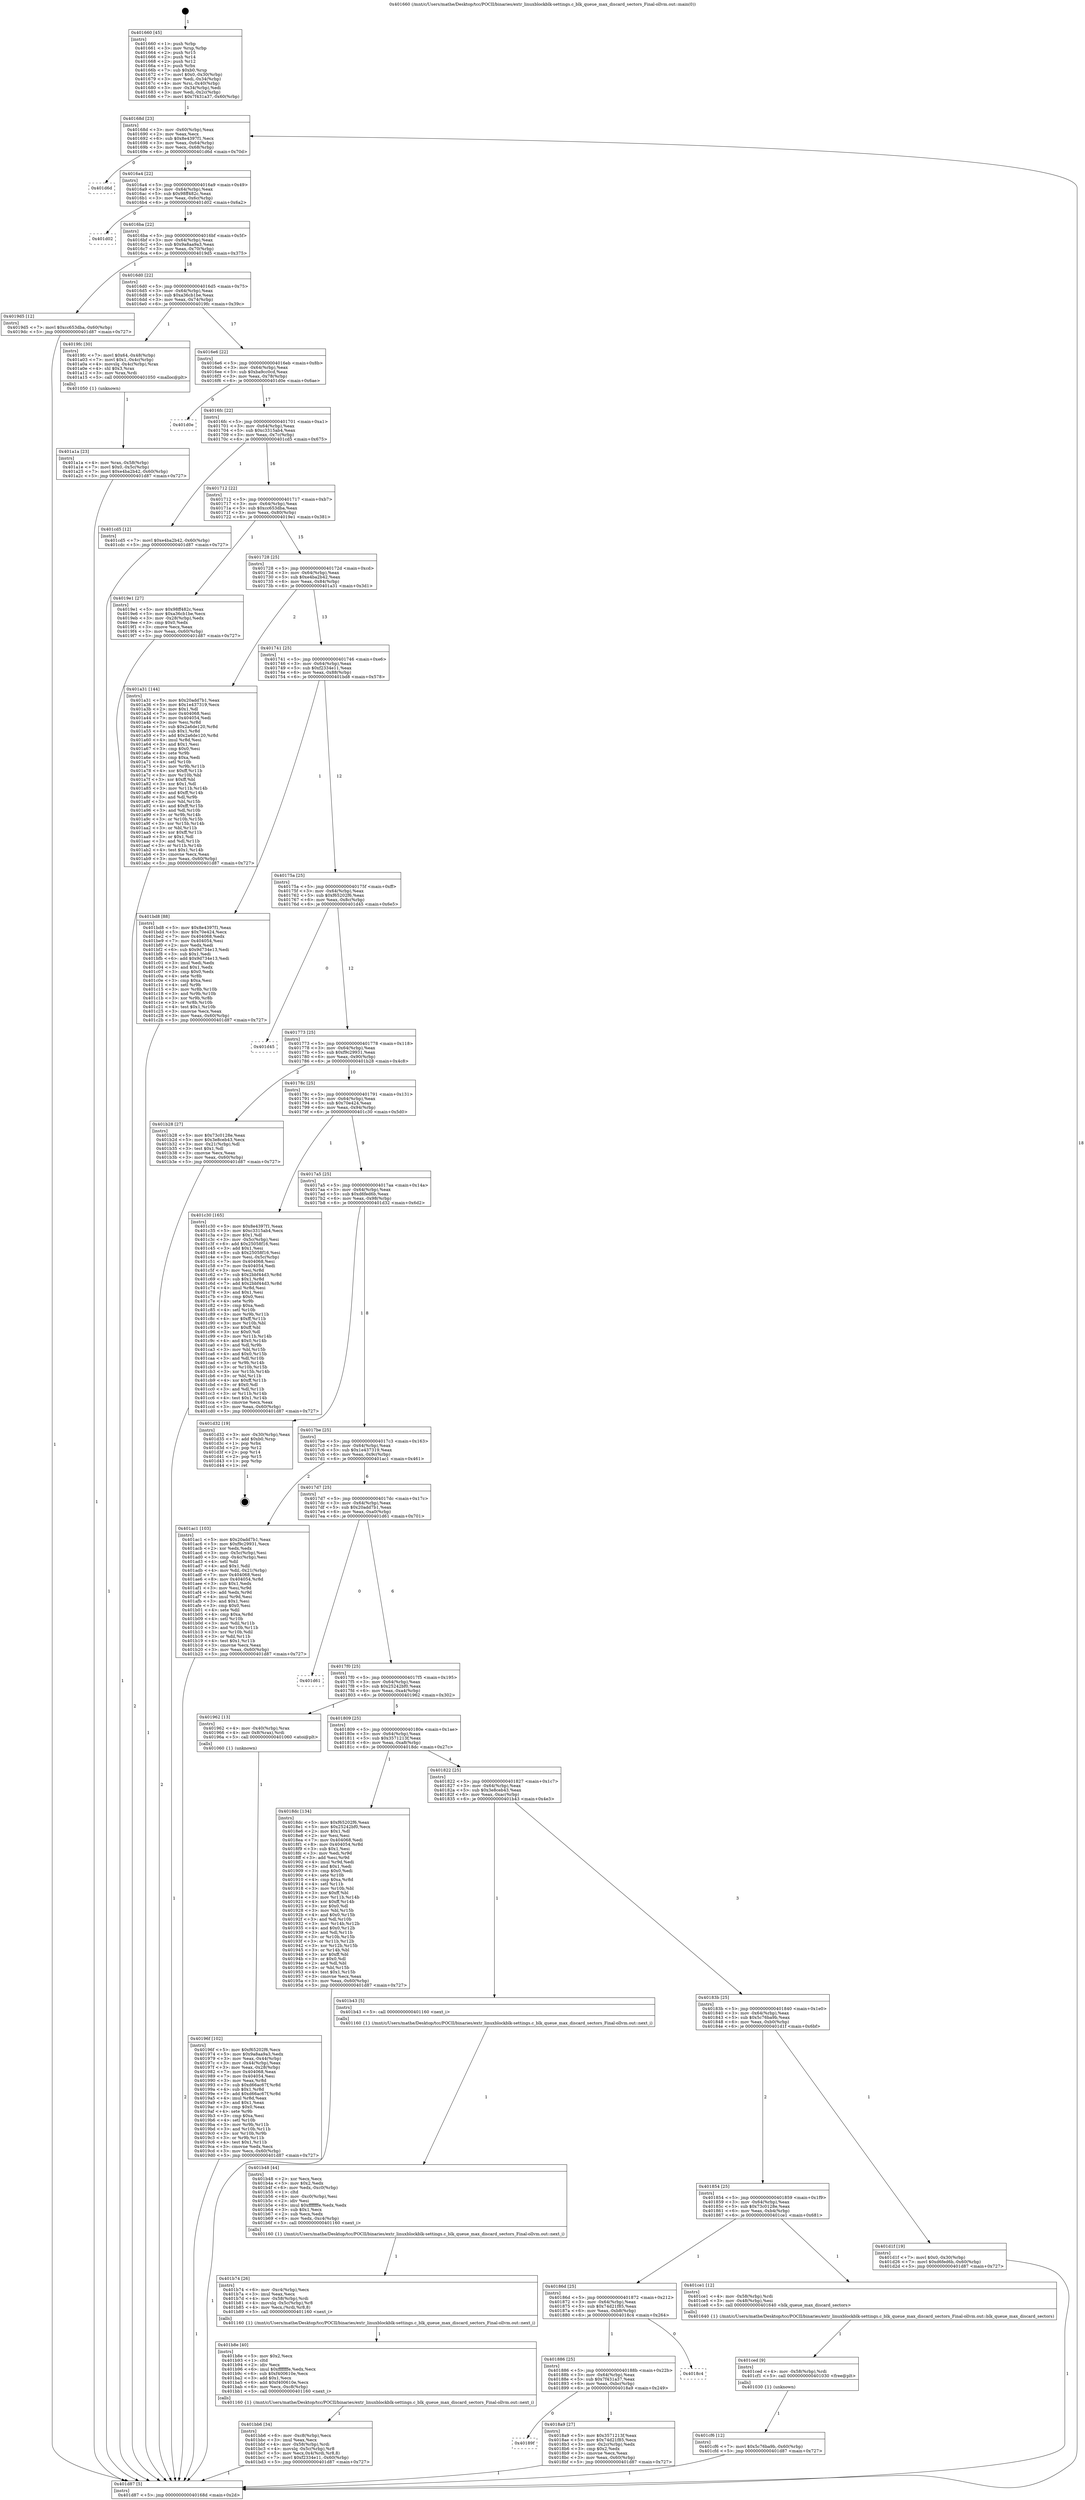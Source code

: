 digraph "0x401660" {
  label = "0x401660 (/mnt/c/Users/mathe/Desktop/tcc/POCII/binaries/extr_linuxblockblk-settings.c_blk_queue_max_discard_sectors_Final-ollvm.out::main(0))"
  labelloc = "t"
  node[shape=record]

  Entry [label="",width=0.3,height=0.3,shape=circle,fillcolor=black,style=filled]
  "0x40168d" [label="{
     0x40168d [23]\l
     | [instrs]\l
     &nbsp;&nbsp;0x40168d \<+3\>: mov -0x60(%rbp),%eax\l
     &nbsp;&nbsp;0x401690 \<+2\>: mov %eax,%ecx\l
     &nbsp;&nbsp;0x401692 \<+6\>: sub $0x8e4397f1,%ecx\l
     &nbsp;&nbsp;0x401698 \<+3\>: mov %eax,-0x64(%rbp)\l
     &nbsp;&nbsp;0x40169b \<+3\>: mov %ecx,-0x68(%rbp)\l
     &nbsp;&nbsp;0x40169e \<+6\>: je 0000000000401d6d \<main+0x70d\>\l
  }"]
  "0x401d6d" [label="{
     0x401d6d\l
  }", style=dashed]
  "0x4016a4" [label="{
     0x4016a4 [22]\l
     | [instrs]\l
     &nbsp;&nbsp;0x4016a4 \<+5\>: jmp 00000000004016a9 \<main+0x49\>\l
     &nbsp;&nbsp;0x4016a9 \<+3\>: mov -0x64(%rbp),%eax\l
     &nbsp;&nbsp;0x4016ac \<+5\>: sub $0x98ff482c,%eax\l
     &nbsp;&nbsp;0x4016b1 \<+3\>: mov %eax,-0x6c(%rbp)\l
     &nbsp;&nbsp;0x4016b4 \<+6\>: je 0000000000401d02 \<main+0x6a2\>\l
  }"]
  Exit [label="",width=0.3,height=0.3,shape=circle,fillcolor=black,style=filled,peripheries=2]
  "0x401d02" [label="{
     0x401d02\l
  }", style=dashed]
  "0x4016ba" [label="{
     0x4016ba [22]\l
     | [instrs]\l
     &nbsp;&nbsp;0x4016ba \<+5\>: jmp 00000000004016bf \<main+0x5f\>\l
     &nbsp;&nbsp;0x4016bf \<+3\>: mov -0x64(%rbp),%eax\l
     &nbsp;&nbsp;0x4016c2 \<+5\>: sub $0x9a8aa9a3,%eax\l
     &nbsp;&nbsp;0x4016c7 \<+3\>: mov %eax,-0x70(%rbp)\l
     &nbsp;&nbsp;0x4016ca \<+6\>: je 00000000004019d5 \<main+0x375\>\l
  }"]
  "0x401cf6" [label="{
     0x401cf6 [12]\l
     | [instrs]\l
     &nbsp;&nbsp;0x401cf6 \<+7\>: movl $0x5c76ba9b,-0x60(%rbp)\l
     &nbsp;&nbsp;0x401cfd \<+5\>: jmp 0000000000401d87 \<main+0x727\>\l
  }"]
  "0x4019d5" [label="{
     0x4019d5 [12]\l
     | [instrs]\l
     &nbsp;&nbsp;0x4019d5 \<+7\>: movl $0xcc653dba,-0x60(%rbp)\l
     &nbsp;&nbsp;0x4019dc \<+5\>: jmp 0000000000401d87 \<main+0x727\>\l
  }"]
  "0x4016d0" [label="{
     0x4016d0 [22]\l
     | [instrs]\l
     &nbsp;&nbsp;0x4016d0 \<+5\>: jmp 00000000004016d5 \<main+0x75\>\l
     &nbsp;&nbsp;0x4016d5 \<+3\>: mov -0x64(%rbp),%eax\l
     &nbsp;&nbsp;0x4016d8 \<+5\>: sub $0xa36cb1be,%eax\l
     &nbsp;&nbsp;0x4016dd \<+3\>: mov %eax,-0x74(%rbp)\l
     &nbsp;&nbsp;0x4016e0 \<+6\>: je 00000000004019fc \<main+0x39c\>\l
  }"]
  "0x401ced" [label="{
     0x401ced [9]\l
     | [instrs]\l
     &nbsp;&nbsp;0x401ced \<+4\>: mov -0x58(%rbp),%rdi\l
     &nbsp;&nbsp;0x401cf1 \<+5\>: call 0000000000401030 \<free@plt\>\l
     | [calls]\l
     &nbsp;&nbsp;0x401030 \{1\} (unknown)\l
  }"]
  "0x4019fc" [label="{
     0x4019fc [30]\l
     | [instrs]\l
     &nbsp;&nbsp;0x4019fc \<+7\>: movl $0x64,-0x48(%rbp)\l
     &nbsp;&nbsp;0x401a03 \<+7\>: movl $0x1,-0x4c(%rbp)\l
     &nbsp;&nbsp;0x401a0a \<+4\>: movslq -0x4c(%rbp),%rax\l
     &nbsp;&nbsp;0x401a0e \<+4\>: shl $0x3,%rax\l
     &nbsp;&nbsp;0x401a12 \<+3\>: mov %rax,%rdi\l
     &nbsp;&nbsp;0x401a15 \<+5\>: call 0000000000401050 \<malloc@plt\>\l
     | [calls]\l
     &nbsp;&nbsp;0x401050 \{1\} (unknown)\l
  }"]
  "0x4016e6" [label="{
     0x4016e6 [22]\l
     | [instrs]\l
     &nbsp;&nbsp;0x4016e6 \<+5\>: jmp 00000000004016eb \<main+0x8b\>\l
     &nbsp;&nbsp;0x4016eb \<+3\>: mov -0x64(%rbp),%eax\l
     &nbsp;&nbsp;0x4016ee \<+5\>: sub $0xba9cc0cd,%eax\l
     &nbsp;&nbsp;0x4016f3 \<+3\>: mov %eax,-0x78(%rbp)\l
     &nbsp;&nbsp;0x4016f6 \<+6\>: je 0000000000401d0e \<main+0x6ae\>\l
  }"]
  "0x401bb6" [label="{
     0x401bb6 [34]\l
     | [instrs]\l
     &nbsp;&nbsp;0x401bb6 \<+6\>: mov -0xc8(%rbp),%ecx\l
     &nbsp;&nbsp;0x401bbc \<+3\>: imul %eax,%ecx\l
     &nbsp;&nbsp;0x401bbf \<+4\>: mov -0x58(%rbp),%rdi\l
     &nbsp;&nbsp;0x401bc3 \<+4\>: movslq -0x5c(%rbp),%r8\l
     &nbsp;&nbsp;0x401bc7 \<+5\>: mov %ecx,0x4(%rdi,%r8,8)\l
     &nbsp;&nbsp;0x401bcc \<+7\>: movl $0xf2334e11,-0x60(%rbp)\l
     &nbsp;&nbsp;0x401bd3 \<+5\>: jmp 0000000000401d87 \<main+0x727\>\l
  }"]
  "0x401d0e" [label="{
     0x401d0e\l
  }", style=dashed]
  "0x4016fc" [label="{
     0x4016fc [22]\l
     | [instrs]\l
     &nbsp;&nbsp;0x4016fc \<+5\>: jmp 0000000000401701 \<main+0xa1\>\l
     &nbsp;&nbsp;0x401701 \<+3\>: mov -0x64(%rbp),%eax\l
     &nbsp;&nbsp;0x401704 \<+5\>: sub $0xc3315ab4,%eax\l
     &nbsp;&nbsp;0x401709 \<+3\>: mov %eax,-0x7c(%rbp)\l
     &nbsp;&nbsp;0x40170c \<+6\>: je 0000000000401cd5 \<main+0x675\>\l
  }"]
  "0x401b8e" [label="{
     0x401b8e [40]\l
     | [instrs]\l
     &nbsp;&nbsp;0x401b8e \<+5\>: mov $0x2,%ecx\l
     &nbsp;&nbsp;0x401b93 \<+1\>: cltd\l
     &nbsp;&nbsp;0x401b94 \<+2\>: idiv %ecx\l
     &nbsp;&nbsp;0x401b96 \<+6\>: imul $0xfffffffe,%edx,%ecx\l
     &nbsp;&nbsp;0x401b9c \<+6\>: sub $0xf400610e,%ecx\l
     &nbsp;&nbsp;0x401ba2 \<+3\>: add $0x1,%ecx\l
     &nbsp;&nbsp;0x401ba5 \<+6\>: add $0xf400610e,%ecx\l
     &nbsp;&nbsp;0x401bab \<+6\>: mov %ecx,-0xc8(%rbp)\l
     &nbsp;&nbsp;0x401bb1 \<+5\>: call 0000000000401160 \<next_i\>\l
     | [calls]\l
     &nbsp;&nbsp;0x401160 \{1\} (/mnt/c/Users/mathe/Desktop/tcc/POCII/binaries/extr_linuxblockblk-settings.c_blk_queue_max_discard_sectors_Final-ollvm.out::next_i)\l
  }"]
  "0x401cd5" [label="{
     0x401cd5 [12]\l
     | [instrs]\l
     &nbsp;&nbsp;0x401cd5 \<+7\>: movl $0xe4ba2b42,-0x60(%rbp)\l
     &nbsp;&nbsp;0x401cdc \<+5\>: jmp 0000000000401d87 \<main+0x727\>\l
  }"]
  "0x401712" [label="{
     0x401712 [22]\l
     | [instrs]\l
     &nbsp;&nbsp;0x401712 \<+5\>: jmp 0000000000401717 \<main+0xb7\>\l
     &nbsp;&nbsp;0x401717 \<+3\>: mov -0x64(%rbp),%eax\l
     &nbsp;&nbsp;0x40171a \<+5\>: sub $0xcc653dba,%eax\l
     &nbsp;&nbsp;0x40171f \<+3\>: mov %eax,-0x80(%rbp)\l
     &nbsp;&nbsp;0x401722 \<+6\>: je 00000000004019e1 \<main+0x381\>\l
  }"]
  "0x401b74" [label="{
     0x401b74 [26]\l
     | [instrs]\l
     &nbsp;&nbsp;0x401b74 \<+6\>: mov -0xc4(%rbp),%ecx\l
     &nbsp;&nbsp;0x401b7a \<+3\>: imul %eax,%ecx\l
     &nbsp;&nbsp;0x401b7d \<+4\>: mov -0x58(%rbp),%rdi\l
     &nbsp;&nbsp;0x401b81 \<+4\>: movslq -0x5c(%rbp),%r8\l
     &nbsp;&nbsp;0x401b85 \<+4\>: mov %ecx,(%rdi,%r8,8)\l
     &nbsp;&nbsp;0x401b89 \<+5\>: call 0000000000401160 \<next_i\>\l
     | [calls]\l
     &nbsp;&nbsp;0x401160 \{1\} (/mnt/c/Users/mathe/Desktop/tcc/POCII/binaries/extr_linuxblockblk-settings.c_blk_queue_max_discard_sectors_Final-ollvm.out::next_i)\l
  }"]
  "0x4019e1" [label="{
     0x4019e1 [27]\l
     | [instrs]\l
     &nbsp;&nbsp;0x4019e1 \<+5\>: mov $0x98ff482c,%eax\l
     &nbsp;&nbsp;0x4019e6 \<+5\>: mov $0xa36cb1be,%ecx\l
     &nbsp;&nbsp;0x4019eb \<+3\>: mov -0x28(%rbp),%edx\l
     &nbsp;&nbsp;0x4019ee \<+3\>: cmp $0x0,%edx\l
     &nbsp;&nbsp;0x4019f1 \<+3\>: cmove %ecx,%eax\l
     &nbsp;&nbsp;0x4019f4 \<+3\>: mov %eax,-0x60(%rbp)\l
     &nbsp;&nbsp;0x4019f7 \<+5\>: jmp 0000000000401d87 \<main+0x727\>\l
  }"]
  "0x401728" [label="{
     0x401728 [25]\l
     | [instrs]\l
     &nbsp;&nbsp;0x401728 \<+5\>: jmp 000000000040172d \<main+0xcd\>\l
     &nbsp;&nbsp;0x40172d \<+3\>: mov -0x64(%rbp),%eax\l
     &nbsp;&nbsp;0x401730 \<+5\>: sub $0xe4ba2b42,%eax\l
     &nbsp;&nbsp;0x401735 \<+6\>: mov %eax,-0x84(%rbp)\l
     &nbsp;&nbsp;0x40173b \<+6\>: je 0000000000401a31 \<main+0x3d1\>\l
  }"]
  "0x401b48" [label="{
     0x401b48 [44]\l
     | [instrs]\l
     &nbsp;&nbsp;0x401b48 \<+2\>: xor %ecx,%ecx\l
     &nbsp;&nbsp;0x401b4a \<+5\>: mov $0x2,%edx\l
     &nbsp;&nbsp;0x401b4f \<+6\>: mov %edx,-0xc0(%rbp)\l
     &nbsp;&nbsp;0x401b55 \<+1\>: cltd\l
     &nbsp;&nbsp;0x401b56 \<+6\>: mov -0xc0(%rbp),%esi\l
     &nbsp;&nbsp;0x401b5c \<+2\>: idiv %esi\l
     &nbsp;&nbsp;0x401b5e \<+6\>: imul $0xfffffffe,%edx,%edx\l
     &nbsp;&nbsp;0x401b64 \<+3\>: sub $0x1,%ecx\l
     &nbsp;&nbsp;0x401b67 \<+2\>: sub %ecx,%edx\l
     &nbsp;&nbsp;0x401b69 \<+6\>: mov %edx,-0xc4(%rbp)\l
     &nbsp;&nbsp;0x401b6f \<+5\>: call 0000000000401160 \<next_i\>\l
     | [calls]\l
     &nbsp;&nbsp;0x401160 \{1\} (/mnt/c/Users/mathe/Desktop/tcc/POCII/binaries/extr_linuxblockblk-settings.c_blk_queue_max_discard_sectors_Final-ollvm.out::next_i)\l
  }"]
  "0x401a31" [label="{
     0x401a31 [144]\l
     | [instrs]\l
     &nbsp;&nbsp;0x401a31 \<+5\>: mov $0x20add7b1,%eax\l
     &nbsp;&nbsp;0x401a36 \<+5\>: mov $0x1e437319,%ecx\l
     &nbsp;&nbsp;0x401a3b \<+2\>: mov $0x1,%dl\l
     &nbsp;&nbsp;0x401a3d \<+7\>: mov 0x404068,%esi\l
     &nbsp;&nbsp;0x401a44 \<+7\>: mov 0x404054,%edi\l
     &nbsp;&nbsp;0x401a4b \<+3\>: mov %esi,%r8d\l
     &nbsp;&nbsp;0x401a4e \<+7\>: sub $0x2a6de120,%r8d\l
     &nbsp;&nbsp;0x401a55 \<+4\>: sub $0x1,%r8d\l
     &nbsp;&nbsp;0x401a59 \<+7\>: add $0x2a6de120,%r8d\l
     &nbsp;&nbsp;0x401a60 \<+4\>: imul %r8d,%esi\l
     &nbsp;&nbsp;0x401a64 \<+3\>: and $0x1,%esi\l
     &nbsp;&nbsp;0x401a67 \<+3\>: cmp $0x0,%esi\l
     &nbsp;&nbsp;0x401a6a \<+4\>: sete %r9b\l
     &nbsp;&nbsp;0x401a6e \<+3\>: cmp $0xa,%edi\l
     &nbsp;&nbsp;0x401a71 \<+4\>: setl %r10b\l
     &nbsp;&nbsp;0x401a75 \<+3\>: mov %r9b,%r11b\l
     &nbsp;&nbsp;0x401a78 \<+4\>: xor $0xff,%r11b\l
     &nbsp;&nbsp;0x401a7c \<+3\>: mov %r10b,%bl\l
     &nbsp;&nbsp;0x401a7f \<+3\>: xor $0xff,%bl\l
     &nbsp;&nbsp;0x401a82 \<+3\>: xor $0x1,%dl\l
     &nbsp;&nbsp;0x401a85 \<+3\>: mov %r11b,%r14b\l
     &nbsp;&nbsp;0x401a88 \<+4\>: and $0xff,%r14b\l
     &nbsp;&nbsp;0x401a8c \<+3\>: and %dl,%r9b\l
     &nbsp;&nbsp;0x401a8f \<+3\>: mov %bl,%r15b\l
     &nbsp;&nbsp;0x401a92 \<+4\>: and $0xff,%r15b\l
     &nbsp;&nbsp;0x401a96 \<+3\>: and %dl,%r10b\l
     &nbsp;&nbsp;0x401a99 \<+3\>: or %r9b,%r14b\l
     &nbsp;&nbsp;0x401a9c \<+3\>: or %r10b,%r15b\l
     &nbsp;&nbsp;0x401a9f \<+3\>: xor %r15b,%r14b\l
     &nbsp;&nbsp;0x401aa2 \<+3\>: or %bl,%r11b\l
     &nbsp;&nbsp;0x401aa5 \<+4\>: xor $0xff,%r11b\l
     &nbsp;&nbsp;0x401aa9 \<+3\>: or $0x1,%dl\l
     &nbsp;&nbsp;0x401aac \<+3\>: and %dl,%r11b\l
     &nbsp;&nbsp;0x401aaf \<+3\>: or %r11b,%r14b\l
     &nbsp;&nbsp;0x401ab2 \<+4\>: test $0x1,%r14b\l
     &nbsp;&nbsp;0x401ab6 \<+3\>: cmovne %ecx,%eax\l
     &nbsp;&nbsp;0x401ab9 \<+3\>: mov %eax,-0x60(%rbp)\l
     &nbsp;&nbsp;0x401abc \<+5\>: jmp 0000000000401d87 \<main+0x727\>\l
  }"]
  "0x401741" [label="{
     0x401741 [25]\l
     | [instrs]\l
     &nbsp;&nbsp;0x401741 \<+5\>: jmp 0000000000401746 \<main+0xe6\>\l
     &nbsp;&nbsp;0x401746 \<+3\>: mov -0x64(%rbp),%eax\l
     &nbsp;&nbsp;0x401749 \<+5\>: sub $0xf2334e11,%eax\l
     &nbsp;&nbsp;0x40174e \<+6\>: mov %eax,-0x88(%rbp)\l
     &nbsp;&nbsp;0x401754 \<+6\>: je 0000000000401bd8 \<main+0x578\>\l
  }"]
  "0x401a1a" [label="{
     0x401a1a [23]\l
     | [instrs]\l
     &nbsp;&nbsp;0x401a1a \<+4\>: mov %rax,-0x58(%rbp)\l
     &nbsp;&nbsp;0x401a1e \<+7\>: movl $0x0,-0x5c(%rbp)\l
     &nbsp;&nbsp;0x401a25 \<+7\>: movl $0xe4ba2b42,-0x60(%rbp)\l
     &nbsp;&nbsp;0x401a2c \<+5\>: jmp 0000000000401d87 \<main+0x727\>\l
  }"]
  "0x401bd8" [label="{
     0x401bd8 [88]\l
     | [instrs]\l
     &nbsp;&nbsp;0x401bd8 \<+5\>: mov $0x8e4397f1,%eax\l
     &nbsp;&nbsp;0x401bdd \<+5\>: mov $0x70e424,%ecx\l
     &nbsp;&nbsp;0x401be2 \<+7\>: mov 0x404068,%edx\l
     &nbsp;&nbsp;0x401be9 \<+7\>: mov 0x404054,%esi\l
     &nbsp;&nbsp;0x401bf0 \<+2\>: mov %edx,%edi\l
     &nbsp;&nbsp;0x401bf2 \<+6\>: sub $0x9d734e13,%edi\l
     &nbsp;&nbsp;0x401bf8 \<+3\>: sub $0x1,%edi\l
     &nbsp;&nbsp;0x401bfb \<+6\>: add $0x9d734e13,%edi\l
     &nbsp;&nbsp;0x401c01 \<+3\>: imul %edi,%edx\l
     &nbsp;&nbsp;0x401c04 \<+3\>: and $0x1,%edx\l
     &nbsp;&nbsp;0x401c07 \<+3\>: cmp $0x0,%edx\l
     &nbsp;&nbsp;0x401c0a \<+4\>: sete %r8b\l
     &nbsp;&nbsp;0x401c0e \<+3\>: cmp $0xa,%esi\l
     &nbsp;&nbsp;0x401c11 \<+4\>: setl %r9b\l
     &nbsp;&nbsp;0x401c15 \<+3\>: mov %r8b,%r10b\l
     &nbsp;&nbsp;0x401c18 \<+3\>: and %r9b,%r10b\l
     &nbsp;&nbsp;0x401c1b \<+3\>: xor %r9b,%r8b\l
     &nbsp;&nbsp;0x401c1e \<+3\>: or %r8b,%r10b\l
     &nbsp;&nbsp;0x401c21 \<+4\>: test $0x1,%r10b\l
     &nbsp;&nbsp;0x401c25 \<+3\>: cmovne %ecx,%eax\l
     &nbsp;&nbsp;0x401c28 \<+3\>: mov %eax,-0x60(%rbp)\l
     &nbsp;&nbsp;0x401c2b \<+5\>: jmp 0000000000401d87 \<main+0x727\>\l
  }"]
  "0x40175a" [label="{
     0x40175a [25]\l
     | [instrs]\l
     &nbsp;&nbsp;0x40175a \<+5\>: jmp 000000000040175f \<main+0xff\>\l
     &nbsp;&nbsp;0x40175f \<+3\>: mov -0x64(%rbp),%eax\l
     &nbsp;&nbsp;0x401762 \<+5\>: sub $0xf65202f6,%eax\l
     &nbsp;&nbsp;0x401767 \<+6\>: mov %eax,-0x8c(%rbp)\l
     &nbsp;&nbsp;0x40176d \<+6\>: je 0000000000401d45 \<main+0x6e5\>\l
  }"]
  "0x40196f" [label="{
     0x40196f [102]\l
     | [instrs]\l
     &nbsp;&nbsp;0x40196f \<+5\>: mov $0xf65202f6,%ecx\l
     &nbsp;&nbsp;0x401974 \<+5\>: mov $0x9a8aa9a3,%edx\l
     &nbsp;&nbsp;0x401979 \<+3\>: mov %eax,-0x44(%rbp)\l
     &nbsp;&nbsp;0x40197c \<+3\>: mov -0x44(%rbp),%eax\l
     &nbsp;&nbsp;0x40197f \<+3\>: mov %eax,-0x28(%rbp)\l
     &nbsp;&nbsp;0x401982 \<+7\>: mov 0x404068,%eax\l
     &nbsp;&nbsp;0x401989 \<+7\>: mov 0x404054,%esi\l
     &nbsp;&nbsp;0x401990 \<+3\>: mov %eax,%r8d\l
     &nbsp;&nbsp;0x401993 \<+7\>: sub $0xd66ac67f,%r8d\l
     &nbsp;&nbsp;0x40199a \<+4\>: sub $0x1,%r8d\l
     &nbsp;&nbsp;0x40199e \<+7\>: add $0xd66ac67f,%r8d\l
     &nbsp;&nbsp;0x4019a5 \<+4\>: imul %r8d,%eax\l
     &nbsp;&nbsp;0x4019a9 \<+3\>: and $0x1,%eax\l
     &nbsp;&nbsp;0x4019ac \<+3\>: cmp $0x0,%eax\l
     &nbsp;&nbsp;0x4019af \<+4\>: sete %r9b\l
     &nbsp;&nbsp;0x4019b3 \<+3\>: cmp $0xa,%esi\l
     &nbsp;&nbsp;0x4019b6 \<+4\>: setl %r10b\l
     &nbsp;&nbsp;0x4019ba \<+3\>: mov %r9b,%r11b\l
     &nbsp;&nbsp;0x4019bd \<+3\>: and %r10b,%r11b\l
     &nbsp;&nbsp;0x4019c0 \<+3\>: xor %r10b,%r9b\l
     &nbsp;&nbsp;0x4019c3 \<+3\>: or %r9b,%r11b\l
     &nbsp;&nbsp;0x4019c6 \<+4\>: test $0x1,%r11b\l
     &nbsp;&nbsp;0x4019ca \<+3\>: cmovne %edx,%ecx\l
     &nbsp;&nbsp;0x4019cd \<+3\>: mov %ecx,-0x60(%rbp)\l
     &nbsp;&nbsp;0x4019d0 \<+5\>: jmp 0000000000401d87 \<main+0x727\>\l
  }"]
  "0x401d45" [label="{
     0x401d45\l
  }", style=dashed]
  "0x401773" [label="{
     0x401773 [25]\l
     | [instrs]\l
     &nbsp;&nbsp;0x401773 \<+5\>: jmp 0000000000401778 \<main+0x118\>\l
     &nbsp;&nbsp;0x401778 \<+3\>: mov -0x64(%rbp),%eax\l
     &nbsp;&nbsp;0x40177b \<+5\>: sub $0xf9c29931,%eax\l
     &nbsp;&nbsp;0x401780 \<+6\>: mov %eax,-0x90(%rbp)\l
     &nbsp;&nbsp;0x401786 \<+6\>: je 0000000000401b28 \<main+0x4c8\>\l
  }"]
  "0x401660" [label="{
     0x401660 [45]\l
     | [instrs]\l
     &nbsp;&nbsp;0x401660 \<+1\>: push %rbp\l
     &nbsp;&nbsp;0x401661 \<+3\>: mov %rsp,%rbp\l
     &nbsp;&nbsp;0x401664 \<+2\>: push %r15\l
     &nbsp;&nbsp;0x401666 \<+2\>: push %r14\l
     &nbsp;&nbsp;0x401668 \<+2\>: push %r12\l
     &nbsp;&nbsp;0x40166a \<+1\>: push %rbx\l
     &nbsp;&nbsp;0x40166b \<+7\>: sub $0xb0,%rsp\l
     &nbsp;&nbsp;0x401672 \<+7\>: movl $0x0,-0x30(%rbp)\l
     &nbsp;&nbsp;0x401679 \<+3\>: mov %edi,-0x34(%rbp)\l
     &nbsp;&nbsp;0x40167c \<+4\>: mov %rsi,-0x40(%rbp)\l
     &nbsp;&nbsp;0x401680 \<+3\>: mov -0x34(%rbp),%edi\l
     &nbsp;&nbsp;0x401683 \<+3\>: mov %edi,-0x2c(%rbp)\l
     &nbsp;&nbsp;0x401686 \<+7\>: movl $0x7f431a37,-0x60(%rbp)\l
  }"]
  "0x401b28" [label="{
     0x401b28 [27]\l
     | [instrs]\l
     &nbsp;&nbsp;0x401b28 \<+5\>: mov $0x73c0128e,%eax\l
     &nbsp;&nbsp;0x401b2d \<+5\>: mov $0x3e8ceb43,%ecx\l
     &nbsp;&nbsp;0x401b32 \<+3\>: mov -0x21(%rbp),%dl\l
     &nbsp;&nbsp;0x401b35 \<+3\>: test $0x1,%dl\l
     &nbsp;&nbsp;0x401b38 \<+3\>: cmovne %ecx,%eax\l
     &nbsp;&nbsp;0x401b3b \<+3\>: mov %eax,-0x60(%rbp)\l
     &nbsp;&nbsp;0x401b3e \<+5\>: jmp 0000000000401d87 \<main+0x727\>\l
  }"]
  "0x40178c" [label="{
     0x40178c [25]\l
     | [instrs]\l
     &nbsp;&nbsp;0x40178c \<+5\>: jmp 0000000000401791 \<main+0x131\>\l
     &nbsp;&nbsp;0x401791 \<+3\>: mov -0x64(%rbp),%eax\l
     &nbsp;&nbsp;0x401794 \<+5\>: sub $0x70e424,%eax\l
     &nbsp;&nbsp;0x401799 \<+6\>: mov %eax,-0x94(%rbp)\l
     &nbsp;&nbsp;0x40179f \<+6\>: je 0000000000401c30 \<main+0x5d0\>\l
  }"]
  "0x401d87" [label="{
     0x401d87 [5]\l
     | [instrs]\l
     &nbsp;&nbsp;0x401d87 \<+5\>: jmp 000000000040168d \<main+0x2d\>\l
  }"]
  "0x401c30" [label="{
     0x401c30 [165]\l
     | [instrs]\l
     &nbsp;&nbsp;0x401c30 \<+5\>: mov $0x8e4397f1,%eax\l
     &nbsp;&nbsp;0x401c35 \<+5\>: mov $0xc3315ab4,%ecx\l
     &nbsp;&nbsp;0x401c3a \<+2\>: mov $0x1,%dl\l
     &nbsp;&nbsp;0x401c3c \<+3\>: mov -0x5c(%rbp),%esi\l
     &nbsp;&nbsp;0x401c3f \<+6\>: add $0x25058f16,%esi\l
     &nbsp;&nbsp;0x401c45 \<+3\>: add $0x1,%esi\l
     &nbsp;&nbsp;0x401c48 \<+6\>: sub $0x25058f16,%esi\l
     &nbsp;&nbsp;0x401c4e \<+3\>: mov %esi,-0x5c(%rbp)\l
     &nbsp;&nbsp;0x401c51 \<+7\>: mov 0x404068,%esi\l
     &nbsp;&nbsp;0x401c58 \<+7\>: mov 0x404054,%edi\l
     &nbsp;&nbsp;0x401c5f \<+3\>: mov %esi,%r8d\l
     &nbsp;&nbsp;0x401c62 \<+7\>: sub $0x2bbf44d3,%r8d\l
     &nbsp;&nbsp;0x401c69 \<+4\>: sub $0x1,%r8d\l
     &nbsp;&nbsp;0x401c6d \<+7\>: add $0x2bbf44d3,%r8d\l
     &nbsp;&nbsp;0x401c74 \<+4\>: imul %r8d,%esi\l
     &nbsp;&nbsp;0x401c78 \<+3\>: and $0x1,%esi\l
     &nbsp;&nbsp;0x401c7b \<+3\>: cmp $0x0,%esi\l
     &nbsp;&nbsp;0x401c7e \<+4\>: sete %r9b\l
     &nbsp;&nbsp;0x401c82 \<+3\>: cmp $0xa,%edi\l
     &nbsp;&nbsp;0x401c85 \<+4\>: setl %r10b\l
     &nbsp;&nbsp;0x401c89 \<+3\>: mov %r9b,%r11b\l
     &nbsp;&nbsp;0x401c8c \<+4\>: xor $0xff,%r11b\l
     &nbsp;&nbsp;0x401c90 \<+3\>: mov %r10b,%bl\l
     &nbsp;&nbsp;0x401c93 \<+3\>: xor $0xff,%bl\l
     &nbsp;&nbsp;0x401c96 \<+3\>: xor $0x0,%dl\l
     &nbsp;&nbsp;0x401c99 \<+3\>: mov %r11b,%r14b\l
     &nbsp;&nbsp;0x401c9c \<+4\>: and $0x0,%r14b\l
     &nbsp;&nbsp;0x401ca0 \<+3\>: and %dl,%r9b\l
     &nbsp;&nbsp;0x401ca3 \<+3\>: mov %bl,%r15b\l
     &nbsp;&nbsp;0x401ca6 \<+4\>: and $0x0,%r15b\l
     &nbsp;&nbsp;0x401caa \<+3\>: and %dl,%r10b\l
     &nbsp;&nbsp;0x401cad \<+3\>: or %r9b,%r14b\l
     &nbsp;&nbsp;0x401cb0 \<+3\>: or %r10b,%r15b\l
     &nbsp;&nbsp;0x401cb3 \<+3\>: xor %r15b,%r14b\l
     &nbsp;&nbsp;0x401cb6 \<+3\>: or %bl,%r11b\l
     &nbsp;&nbsp;0x401cb9 \<+4\>: xor $0xff,%r11b\l
     &nbsp;&nbsp;0x401cbd \<+3\>: or $0x0,%dl\l
     &nbsp;&nbsp;0x401cc0 \<+3\>: and %dl,%r11b\l
     &nbsp;&nbsp;0x401cc3 \<+3\>: or %r11b,%r14b\l
     &nbsp;&nbsp;0x401cc6 \<+4\>: test $0x1,%r14b\l
     &nbsp;&nbsp;0x401cca \<+3\>: cmovne %ecx,%eax\l
     &nbsp;&nbsp;0x401ccd \<+3\>: mov %eax,-0x60(%rbp)\l
     &nbsp;&nbsp;0x401cd0 \<+5\>: jmp 0000000000401d87 \<main+0x727\>\l
  }"]
  "0x4017a5" [label="{
     0x4017a5 [25]\l
     | [instrs]\l
     &nbsp;&nbsp;0x4017a5 \<+5\>: jmp 00000000004017aa \<main+0x14a\>\l
     &nbsp;&nbsp;0x4017aa \<+3\>: mov -0x64(%rbp),%eax\l
     &nbsp;&nbsp;0x4017ad \<+5\>: sub $0xd6fed6b,%eax\l
     &nbsp;&nbsp;0x4017b2 \<+6\>: mov %eax,-0x98(%rbp)\l
     &nbsp;&nbsp;0x4017b8 \<+6\>: je 0000000000401d32 \<main+0x6d2\>\l
  }"]
  "0x40189f" [label="{
     0x40189f\l
  }", style=dashed]
  "0x401d32" [label="{
     0x401d32 [19]\l
     | [instrs]\l
     &nbsp;&nbsp;0x401d32 \<+3\>: mov -0x30(%rbp),%eax\l
     &nbsp;&nbsp;0x401d35 \<+7\>: add $0xb0,%rsp\l
     &nbsp;&nbsp;0x401d3c \<+1\>: pop %rbx\l
     &nbsp;&nbsp;0x401d3d \<+2\>: pop %r12\l
     &nbsp;&nbsp;0x401d3f \<+2\>: pop %r14\l
     &nbsp;&nbsp;0x401d41 \<+2\>: pop %r15\l
     &nbsp;&nbsp;0x401d43 \<+1\>: pop %rbp\l
     &nbsp;&nbsp;0x401d44 \<+1\>: ret\l
  }"]
  "0x4017be" [label="{
     0x4017be [25]\l
     | [instrs]\l
     &nbsp;&nbsp;0x4017be \<+5\>: jmp 00000000004017c3 \<main+0x163\>\l
     &nbsp;&nbsp;0x4017c3 \<+3\>: mov -0x64(%rbp),%eax\l
     &nbsp;&nbsp;0x4017c6 \<+5\>: sub $0x1e437319,%eax\l
     &nbsp;&nbsp;0x4017cb \<+6\>: mov %eax,-0x9c(%rbp)\l
     &nbsp;&nbsp;0x4017d1 \<+6\>: je 0000000000401ac1 \<main+0x461\>\l
  }"]
  "0x4018a9" [label="{
     0x4018a9 [27]\l
     | [instrs]\l
     &nbsp;&nbsp;0x4018a9 \<+5\>: mov $0x3571213f,%eax\l
     &nbsp;&nbsp;0x4018ae \<+5\>: mov $0x74d21f85,%ecx\l
     &nbsp;&nbsp;0x4018b3 \<+3\>: mov -0x2c(%rbp),%edx\l
     &nbsp;&nbsp;0x4018b6 \<+3\>: cmp $0x2,%edx\l
     &nbsp;&nbsp;0x4018b9 \<+3\>: cmovne %ecx,%eax\l
     &nbsp;&nbsp;0x4018bc \<+3\>: mov %eax,-0x60(%rbp)\l
     &nbsp;&nbsp;0x4018bf \<+5\>: jmp 0000000000401d87 \<main+0x727\>\l
  }"]
  "0x401ac1" [label="{
     0x401ac1 [103]\l
     | [instrs]\l
     &nbsp;&nbsp;0x401ac1 \<+5\>: mov $0x20add7b1,%eax\l
     &nbsp;&nbsp;0x401ac6 \<+5\>: mov $0xf9c29931,%ecx\l
     &nbsp;&nbsp;0x401acb \<+2\>: xor %edx,%edx\l
     &nbsp;&nbsp;0x401acd \<+3\>: mov -0x5c(%rbp),%esi\l
     &nbsp;&nbsp;0x401ad0 \<+3\>: cmp -0x4c(%rbp),%esi\l
     &nbsp;&nbsp;0x401ad3 \<+4\>: setl %dil\l
     &nbsp;&nbsp;0x401ad7 \<+4\>: and $0x1,%dil\l
     &nbsp;&nbsp;0x401adb \<+4\>: mov %dil,-0x21(%rbp)\l
     &nbsp;&nbsp;0x401adf \<+7\>: mov 0x404068,%esi\l
     &nbsp;&nbsp;0x401ae6 \<+8\>: mov 0x404054,%r8d\l
     &nbsp;&nbsp;0x401aee \<+3\>: sub $0x1,%edx\l
     &nbsp;&nbsp;0x401af1 \<+3\>: mov %esi,%r9d\l
     &nbsp;&nbsp;0x401af4 \<+3\>: add %edx,%r9d\l
     &nbsp;&nbsp;0x401af7 \<+4\>: imul %r9d,%esi\l
     &nbsp;&nbsp;0x401afb \<+3\>: and $0x1,%esi\l
     &nbsp;&nbsp;0x401afe \<+3\>: cmp $0x0,%esi\l
     &nbsp;&nbsp;0x401b01 \<+4\>: sete %dil\l
     &nbsp;&nbsp;0x401b05 \<+4\>: cmp $0xa,%r8d\l
     &nbsp;&nbsp;0x401b09 \<+4\>: setl %r10b\l
     &nbsp;&nbsp;0x401b0d \<+3\>: mov %dil,%r11b\l
     &nbsp;&nbsp;0x401b10 \<+3\>: and %r10b,%r11b\l
     &nbsp;&nbsp;0x401b13 \<+3\>: xor %r10b,%dil\l
     &nbsp;&nbsp;0x401b16 \<+3\>: or %dil,%r11b\l
     &nbsp;&nbsp;0x401b19 \<+4\>: test $0x1,%r11b\l
     &nbsp;&nbsp;0x401b1d \<+3\>: cmovne %ecx,%eax\l
     &nbsp;&nbsp;0x401b20 \<+3\>: mov %eax,-0x60(%rbp)\l
     &nbsp;&nbsp;0x401b23 \<+5\>: jmp 0000000000401d87 \<main+0x727\>\l
  }"]
  "0x4017d7" [label="{
     0x4017d7 [25]\l
     | [instrs]\l
     &nbsp;&nbsp;0x4017d7 \<+5\>: jmp 00000000004017dc \<main+0x17c\>\l
     &nbsp;&nbsp;0x4017dc \<+3\>: mov -0x64(%rbp),%eax\l
     &nbsp;&nbsp;0x4017df \<+5\>: sub $0x20add7b1,%eax\l
     &nbsp;&nbsp;0x4017e4 \<+6\>: mov %eax,-0xa0(%rbp)\l
     &nbsp;&nbsp;0x4017ea \<+6\>: je 0000000000401d61 \<main+0x701\>\l
  }"]
  "0x401886" [label="{
     0x401886 [25]\l
     | [instrs]\l
     &nbsp;&nbsp;0x401886 \<+5\>: jmp 000000000040188b \<main+0x22b\>\l
     &nbsp;&nbsp;0x40188b \<+3\>: mov -0x64(%rbp),%eax\l
     &nbsp;&nbsp;0x40188e \<+5\>: sub $0x7f431a37,%eax\l
     &nbsp;&nbsp;0x401893 \<+6\>: mov %eax,-0xbc(%rbp)\l
     &nbsp;&nbsp;0x401899 \<+6\>: je 00000000004018a9 \<main+0x249\>\l
  }"]
  "0x401d61" [label="{
     0x401d61\l
  }", style=dashed]
  "0x4017f0" [label="{
     0x4017f0 [25]\l
     | [instrs]\l
     &nbsp;&nbsp;0x4017f0 \<+5\>: jmp 00000000004017f5 \<main+0x195\>\l
     &nbsp;&nbsp;0x4017f5 \<+3\>: mov -0x64(%rbp),%eax\l
     &nbsp;&nbsp;0x4017f8 \<+5\>: sub $0x25242bf0,%eax\l
     &nbsp;&nbsp;0x4017fd \<+6\>: mov %eax,-0xa4(%rbp)\l
     &nbsp;&nbsp;0x401803 \<+6\>: je 0000000000401962 \<main+0x302\>\l
  }"]
  "0x4018c4" [label="{
     0x4018c4\l
  }", style=dashed]
  "0x401962" [label="{
     0x401962 [13]\l
     | [instrs]\l
     &nbsp;&nbsp;0x401962 \<+4\>: mov -0x40(%rbp),%rax\l
     &nbsp;&nbsp;0x401966 \<+4\>: mov 0x8(%rax),%rdi\l
     &nbsp;&nbsp;0x40196a \<+5\>: call 0000000000401060 \<atoi@plt\>\l
     | [calls]\l
     &nbsp;&nbsp;0x401060 \{1\} (unknown)\l
  }"]
  "0x401809" [label="{
     0x401809 [25]\l
     | [instrs]\l
     &nbsp;&nbsp;0x401809 \<+5\>: jmp 000000000040180e \<main+0x1ae\>\l
     &nbsp;&nbsp;0x40180e \<+3\>: mov -0x64(%rbp),%eax\l
     &nbsp;&nbsp;0x401811 \<+5\>: sub $0x3571213f,%eax\l
     &nbsp;&nbsp;0x401816 \<+6\>: mov %eax,-0xa8(%rbp)\l
     &nbsp;&nbsp;0x40181c \<+6\>: je 00000000004018dc \<main+0x27c\>\l
  }"]
  "0x40186d" [label="{
     0x40186d [25]\l
     | [instrs]\l
     &nbsp;&nbsp;0x40186d \<+5\>: jmp 0000000000401872 \<main+0x212\>\l
     &nbsp;&nbsp;0x401872 \<+3\>: mov -0x64(%rbp),%eax\l
     &nbsp;&nbsp;0x401875 \<+5\>: sub $0x74d21f85,%eax\l
     &nbsp;&nbsp;0x40187a \<+6\>: mov %eax,-0xb8(%rbp)\l
     &nbsp;&nbsp;0x401880 \<+6\>: je 00000000004018c4 \<main+0x264\>\l
  }"]
  "0x4018dc" [label="{
     0x4018dc [134]\l
     | [instrs]\l
     &nbsp;&nbsp;0x4018dc \<+5\>: mov $0xf65202f6,%eax\l
     &nbsp;&nbsp;0x4018e1 \<+5\>: mov $0x25242bf0,%ecx\l
     &nbsp;&nbsp;0x4018e6 \<+2\>: mov $0x1,%dl\l
     &nbsp;&nbsp;0x4018e8 \<+2\>: xor %esi,%esi\l
     &nbsp;&nbsp;0x4018ea \<+7\>: mov 0x404068,%edi\l
     &nbsp;&nbsp;0x4018f1 \<+8\>: mov 0x404054,%r8d\l
     &nbsp;&nbsp;0x4018f9 \<+3\>: sub $0x1,%esi\l
     &nbsp;&nbsp;0x4018fc \<+3\>: mov %edi,%r9d\l
     &nbsp;&nbsp;0x4018ff \<+3\>: add %esi,%r9d\l
     &nbsp;&nbsp;0x401902 \<+4\>: imul %r9d,%edi\l
     &nbsp;&nbsp;0x401906 \<+3\>: and $0x1,%edi\l
     &nbsp;&nbsp;0x401909 \<+3\>: cmp $0x0,%edi\l
     &nbsp;&nbsp;0x40190c \<+4\>: sete %r10b\l
     &nbsp;&nbsp;0x401910 \<+4\>: cmp $0xa,%r8d\l
     &nbsp;&nbsp;0x401914 \<+4\>: setl %r11b\l
     &nbsp;&nbsp;0x401918 \<+3\>: mov %r10b,%bl\l
     &nbsp;&nbsp;0x40191b \<+3\>: xor $0xff,%bl\l
     &nbsp;&nbsp;0x40191e \<+3\>: mov %r11b,%r14b\l
     &nbsp;&nbsp;0x401921 \<+4\>: xor $0xff,%r14b\l
     &nbsp;&nbsp;0x401925 \<+3\>: xor $0x0,%dl\l
     &nbsp;&nbsp;0x401928 \<+3\>: mov %bl,%r15b\l
     &nbsp;&nbsp;0x40192b \<+4\>: and $0x0,%r15b\l
     &nbsp;&nbsp;0x40192f \<+3\>: and %dl,%r10b\l
     &nbsp;&nbsp;0x401932 \<+3\>: mov %r14b,%r12b\l
     &nbsp;&nbsp;0x401935 \<+4\>: and $0x0,%r12b\l
     &nbsp;&nbsp;0x401939 \<+3\>: and %dl,%r11b\l
     &nbsp;&nbsp;0x40193c \<+3\>: or %r10b,%r15b\l
     &nbsp;&nbsp;0x40193f \<+3\>: or %r11b,%r12b\l
     &nbsp;&nbsp;0x401942 \<+3\>: xor %r12b,%r15b\l
     &nbsp;&nbsp;0x401945 \<+3\>: or %r14b,%bl\l
     &nbsp;&nbsp;0x401948 \<+3\>: xor $0xff,%bl\l
     &nbsp;&nbsp;0x40194b \<+3\>: or $0x0,%dl\l
     &nbsp;&nbsp;0x40194e \<+2\>: and %dl,%bl\l
     &nbsp;&nbsp;0x401950 \<+3\>: or %bl,%r15b\l
     &nbsp;&nbsp;0x401953 \<+4\>: test $0x1,%r15b\l
     &nbsp;&nbsp;0x401957 \<+3\>: cmovne %ecx,%eax\l
     &nbsp;&nbsp;0x40195a \<+3\>: mov %eax,-0x60(%rbp)\l
     &nbsp;&nbsp;0x40195d \<+5\>: jmp 0000000000401d87 \<main+0x727\>\l
  }"]
  "0x401822" [label="{
     0x401822 [25]\l
     | [instrs]\l
     &nbsp;&nbsp;0x401822 \<+5\>: jmp 0000000000401827 \<main+0x1c7\>\l
     &nbsp;&nbsp;0x401827 \<+3\>: mov -0x64(%rbp),%eax\l
     &nbsp;&nbsp;0x40182a \<+5\>: sub $0x3e8ceb43,%eax\l
     &nbsp;&nbsp;0x40182f \<+6\>: mov %eax,-0xac(%rbp)\l
     &nbsp;&nbsp;0x401835 \<+6\>: je 0000000000401b43 \<main+0x4e3\>\l
  }"]
  "0x401ce1" [label="{
     0x401ce1 [12]\l
     | [instrs]\l
     &nbsp;&nbsp;0x401ce1 \<+4\>: mov -0x58(%rbp),%rdi\l
     &nbsp;&nbsp;0x401ce5 \<+3\>: mov -0x48(%rbp),%esi\l
     &nbsp;&nbsp;0x401ce8 \<+5\>: call 0000000000401640 \<blk_queue_max_discard_sectors\>\l
     | [calls]\l
     &nbsp;&nbsp;0x401640 \{1\} (/mnt/c/Users/mathe/Desktop/tcc/POCII/binaries/extr_linuxblockblk-settings.c_blk_queue_max_discard_sectors_Final-ollvm.out::blk_queue_max_discard_sectors)\l
  }"]
  "0x401b43" [label="{
     0x401b43 [5]\l
     | [instrs]\l
     &nbsp;&nbsp;0x401b43 \<+5\>: call 0000000000401160 \<next_i\>\l
     | [calls]\l
     &nbsp;&nbsp;0x401160 \{1\} (/mnt/c/Users/mathe/Desktop/tcc/POCII/binaries/extr_linuxblockblk-settings.c_blk_queue_max_discard_sectors_Final-ollvm.out::next_i)\l
  }"]
  "0x40183b" [label="{
     0x40183b [25]\l
     | [instrs]\l
     &nbsp;&nbsp;0x40183b \<+5\>: jmp 0000000000401840 \<main+0x1e0\>\l
     &nbsp;&nbsp;0x401840 \<+3\>: mov -0x64(%rbp),%eax\l
     &nbsp;&nbsp;0x401843 \<+5\>: sub $0x5c76ba9b,%eax\l
     &nbsp;&nbsp;0x401848 \<+6\>: mov %eax,-0xb0(%rbp)\l
     &nbsp;&nbsp;0x40184e \<+6\>: je 0000000000401d1f \<main+0x6bf\>\l
  }"]
  "0x401854" [label="{
     0x401854 [25]\l
     | [instrs]\l
     &nbsp;&nbsp;0x401854 \<+5\>: jmp 0000000000401859 \<main+0x1f9\>\l
     &nbsp;&nbsp;0x401859 \<+3\>: mov -0x64(%rbp),%eax\l
     &nbsp;&nbsp;0x40185c \<+5\>: sub $0x73c0128e,%eax\l
     &nbsp;&nbsp;0x401861 \<+6\>: mov %eax,-0xb4(%rbp)\l
     &nbsp;&nbsp;0x401867 \<+6\>: je 0000000000401ce1 \<main+0x681\>\l
  }"]
  "0x401d1f" [label="{
     0x401d1f [19]\l
     | [instrs]\l
     &nbsp;&nbsp;0x401d1f \<+7\>: movl $0x0,-0x30(%rbp)\l
     &nbsp;&nbsp;0x401d26 \<+7\>: movl $0xd6fed6b,-0x60(%rbp)\l
     &nbsp;&nbsp;0x401d2d \<+5\>: jmp 0000000000401d87 \<main+0x727\>\l
  }"]
  Entry -> "0x401660" [label=" 1"]
  "0x40168d" -> "0x401d6d" [label=" 0"]
  "0x40168d" -> "0x4016a4" [label=" 19"]
  "0x401d32" -> Exit [label=" 1"]
  "0x4016a4" -> "0x401d02" [label=" 0"]
  "0x4016a4" -> "0x4016ba" [label=" 19"]
  "0x401d1f" -> "0x401d87" [label=" 1"]
  "0x4016ba" -> "0x4019d5" [label=" 1"]
  "0x4016ba" -> "0x4016d0" [label=" 18"]
  "0x401cf6" -> "0x401d87" [label=" 1"]
  "0x4016d0" -> "0x4019fc" [label=" 1"]
  "0x4016d0" -> "0x4016e6" [label=" 17"]
  "0x401ced" -> "0x401cf6" [label=" 1"]
  "0x4016e6" -> "0x401d0e" [label=" 0"]
  "0x4016e6" -> "0x4016fc" [label=" 17"]
  "0x401ce1" -> "0x401ced" [label=" 1"]
  "0x4016fc" -> "0x401cd5" [label=" 1"]
  "0x4016fc" -> "0x401712" [label=" 16"]
  "0x401cd5" -> "0x401d87" [label=" 1"]
  "0x401712" -> "0x4019e1" [label=" 1"]
  "0x401712" -> "0x401728" [label=" 15"]
  "0x401c30" -> "0x401d87" [label=" 1"]
  "0x401728" -> "0x401a31" [label=" 2"]
  "0x401728" -> "0x401741" [label=" 13"]
  "0x401bd8" -> "0x401d87" [label=" 1"]
  "0x401741" -> "0x401bd8" [label=" 1"]
  "0x401741" -> "0x40175a" [label=" 12"]
  "0x401bb6" -> "0x401d87" [label=" 1"]
  "0x40175a" -> "0x401d45" [label=" 0"]
  "0x40175a" -> "0x401773" [label=" 12"]
  "0x401b8e" -> "0x401bb6" [label=" 1"]
  "0x401773" -> "0x401b28" [label=" 2"]
  "0x401773" -> "0x40178c" [label=" 10"]
  "0x401b74" -> "0x401b8e" [label=" 1"]
  "0x40178c" -> "0x401c30" [label=" 1"]
  "0x40178c" -> "0x4017a5" [label=" 9"]
  "0x401b48" -> "0x401b74" [label=" 1"]
  "0x4017a5" -> "0x401d32" [label=" 1"]
  "0x4017a5" -> "0x4017be" [label=" 8"]
  "0x401b43" -> "0x401b48" [label=" 1"]
  "0x4017be" -> "0x401ac1" [label=" 2"]
  "0x4017be" -> "0x4017d7" [label=" 6"]
  "0x401b28" -> "0x401d87" [label=" 2"]
  "0x4017d7" -> "0x401d61" [label=" 0"]
  "0x4017d7" -> "0x4017f0" [label=" 6"]
  "0x401a31" -> "0x401d87" [label=" 2"]
  "0x4017f0" -> "0x401962" [label=" 1"]
  "0x4017f0" -> "0x401809" [label=" 5"]
  "0x401a1a" -> "0x401d87" [label=" 1"]
  "0x401809" -> "0x4018dc" [label=" 1"]
  "0x401809" -> "0x401822" [label=" 4"]
  "0x4019e1" -> "0x401d87" [label=" 1"]
  "0x401822" -> "0x401b43" [label=" 1"]
  "0x401822" -> "0x40183b" [label=" 3"]
  "0x4019d5" -> "0x401d87" [label=" 1"]
  "0x40183b" -> "0x401d1f" [label=" 1"]
  "0x40183b" -> "0x401854" [label=" 2"]
  "0x40196f" -> "0x401d87" [label=" 1"]
  "0x401854" -> "0x401ce1" [label=" 1"]
  "0x401854" -> "0x40186d" [label=" 1"]
  "0x4019fc" -> "0x401a1a" [label=" 1"]
  "0x40186d" -> "0x4018c4" [label=" 0"]
  "0x40186d" -> "0x401886" [label=" 1"]
  "0x401ac1" -> "0x401d87" [label=" 2"]
  "0x401886" -> "0x4018a9" [label=" 1"]
  "0x401886" -> "0x40189f" [label=" 0"]
  "0x4018a9" -> "0x401d87" [label=" 1"]
  "0x401660" -> "0x40168d" [label=" 1"]
  "0x401d87" -> "0x40168d" [label=" 18"]
  "0x4018dc" -> "0x401d87" [label=" 1"]
  "0x401962" -> "0x40196f" [label=" 1"]
}
